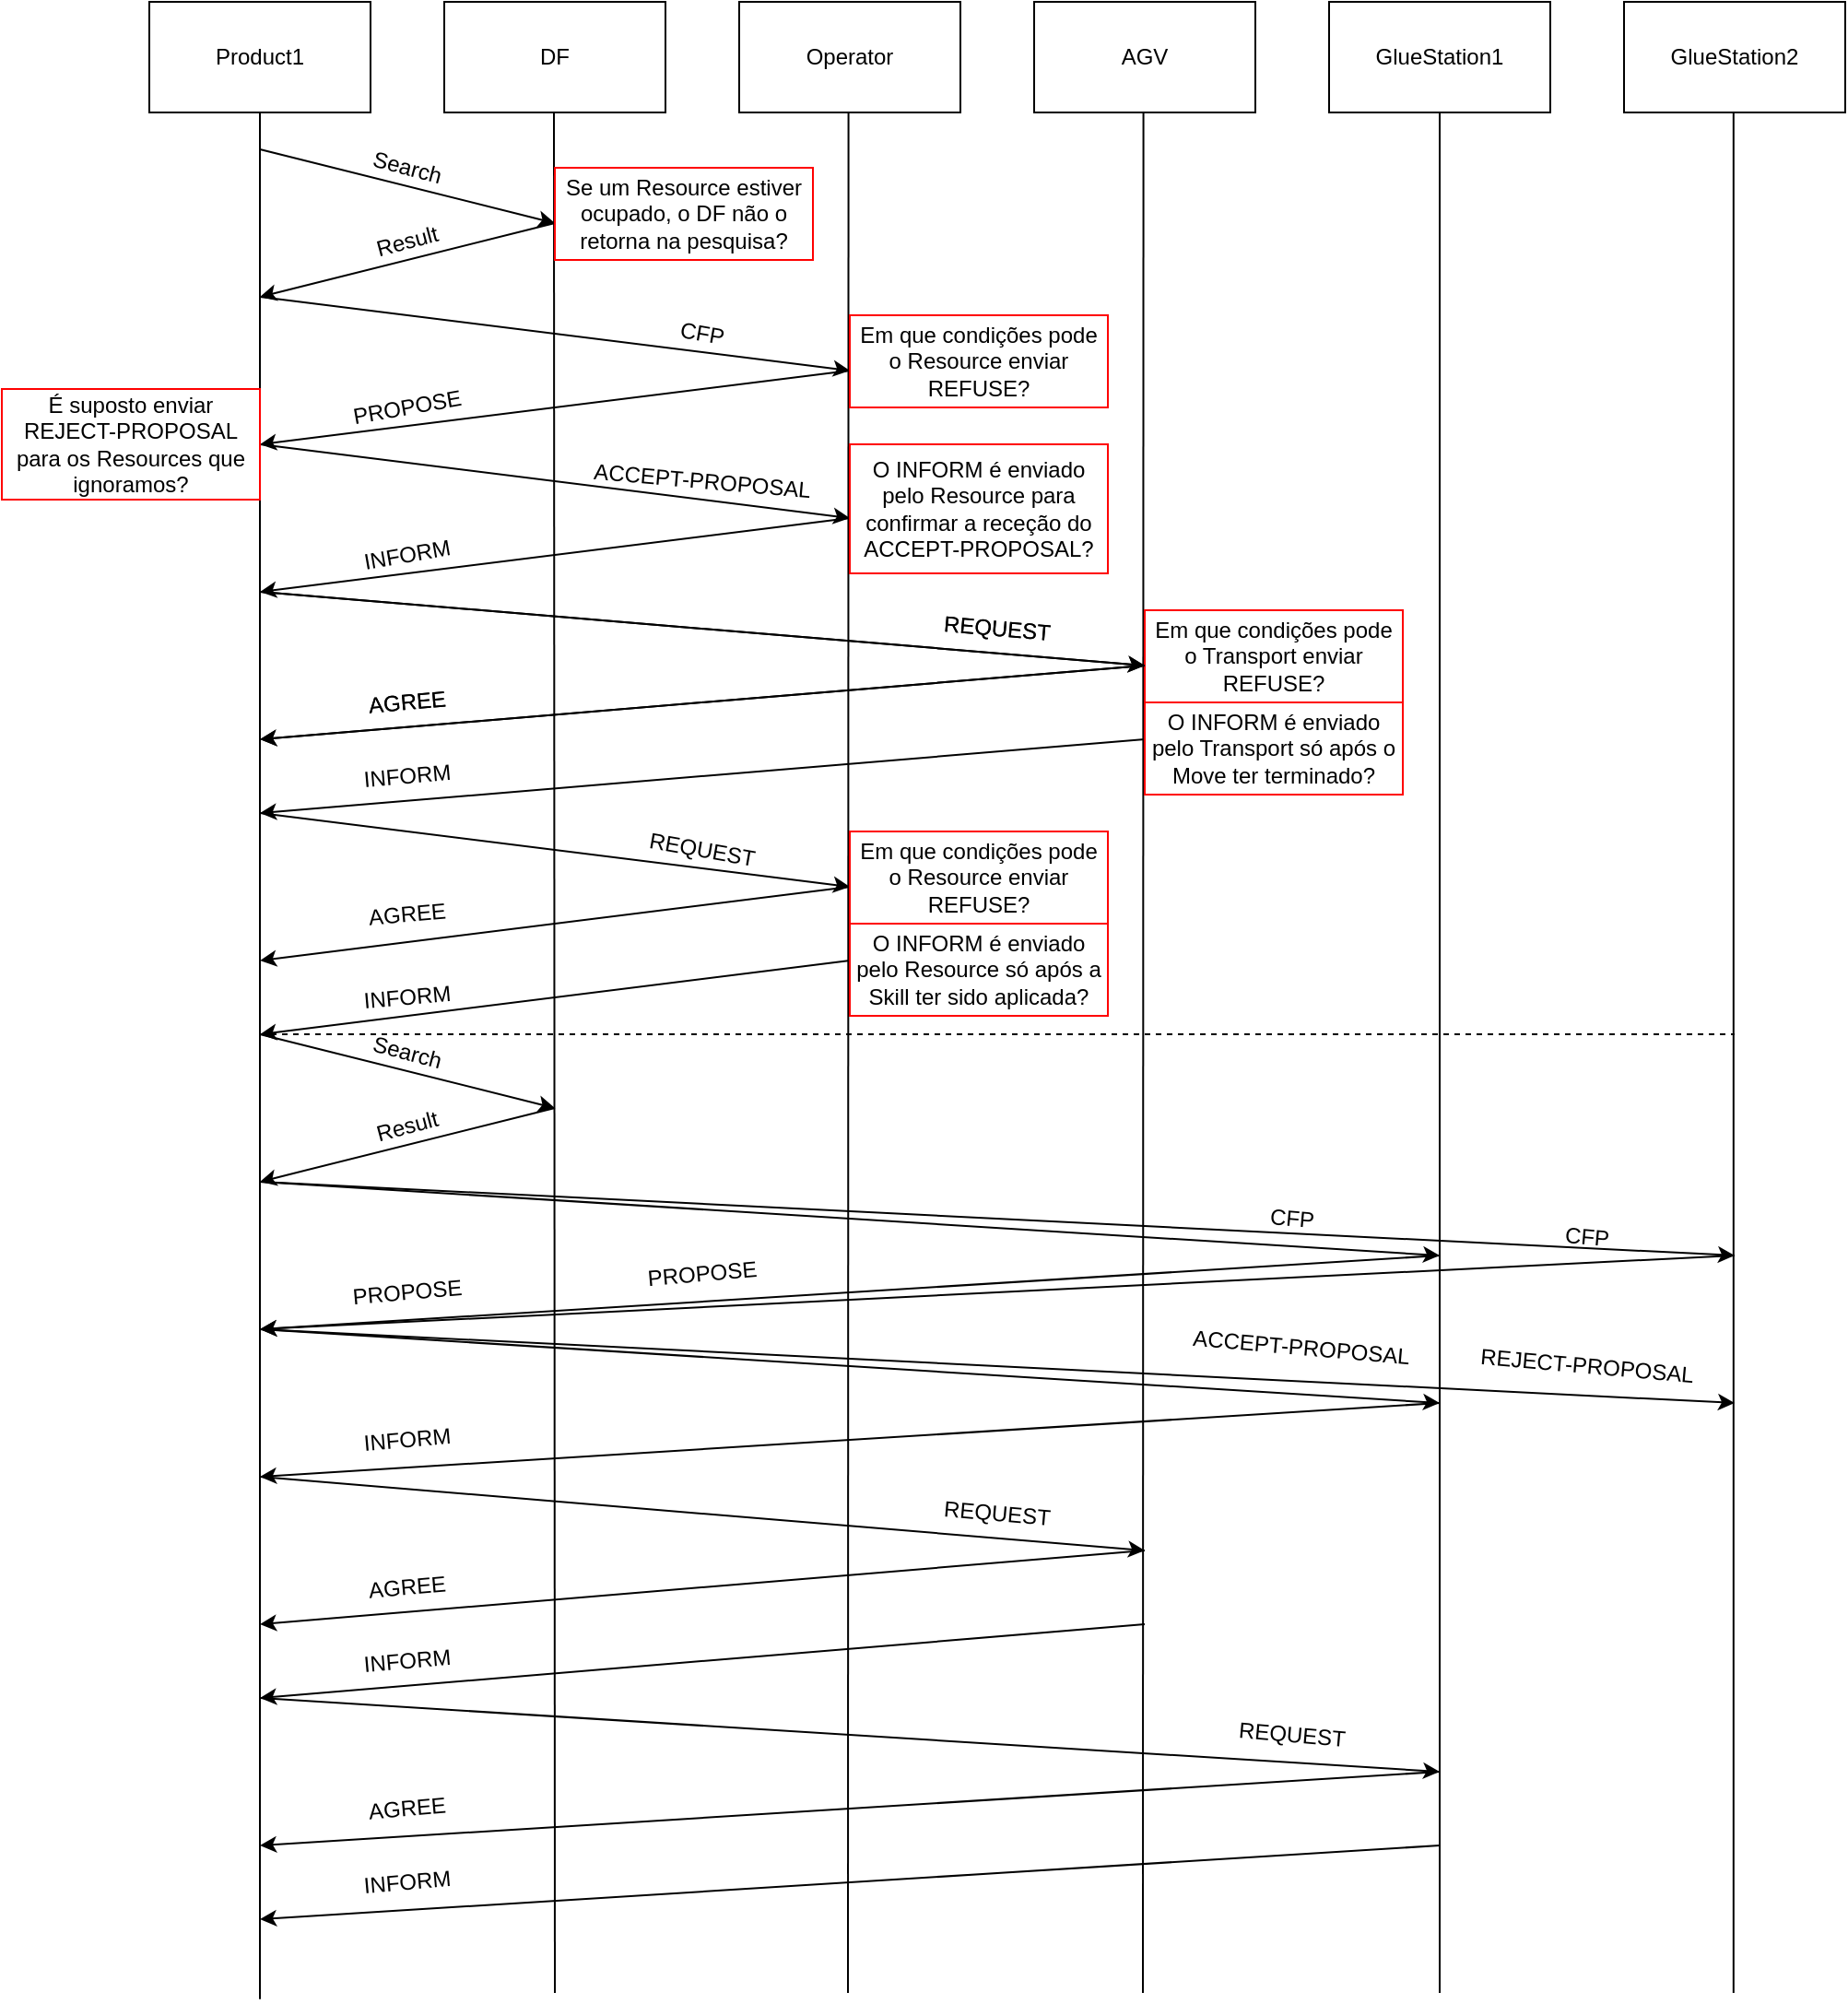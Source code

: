 <mxfile version="13.8.1" type="github"><diagram id="aI3A17wTQlT3lwaWobu4" name="Page-1"><mxGraphModel dx="2274" dy="708" grid="1" gridSize="10" guides="1" tooltips="1" connect="1" arrows="1" fold="1" page="1" pageScale="1" pageWidth="827" pageHeight="1169" math="0" shadow="0"><root><mxCell id="0"/><mxCell id="1" parent="0"/><mxCell id="AsT7COiHH09ociIXZ1Dn-1" value="Product1&lt;br&gt;" style="rounded=0;whiteSpace=wrap;html=1;" vertex="1" parent="1"><mxGeometry x="40" y="80" width="120" height="60" as="geometry"/></mxCell><mxCell id="AsT7COiHH09ociIXZ1Dn-2" value="Operator" style="rounded=0;whiteSpace=wrap;html=1;" vertex="1" parent="1"><mxGeometry x="360" y="80" width="120" height="60" as="geometry"/></mxCell><mxCell id="AsT7COiHH09ociIXZ1Dn-3" value="AGV" style="rounded=0;whiteSpace=wrap;html=1;" vertex="1" parent="1"><mxGeometry x="520" y="80" width="120" height="60" as="geometry"/></mxCell><mxCell id="AsT7COiHH09ociIXZ1Dn-4" value="DF" style="rounded=0;whiteSpace=wrap;html=1;" vertex="1" parent="1"><mxGeometry x="200" y="80" width="120" height="60" as="geometry"/></mxCell><mxCell id="AsT7COiHH09ociIXZ1Dn-5" value="" style="endArrow=none;html=1;entryX=0.5;entryY=1;entryDx=0;entryDy=0;" edge="1" parent="1" target="AsT7COiHH09ociIXZ1Dn-1"><mxGeometry width="50" height="50" relative="1" as="geometry"><mxPoint x="100" y="1163.333" as="sourcePoint"/><mxPoint x="430" y="350" as="targetPoint"/></mxGeometry></mxCell><mxCell id="AsT7COiHH09ociIXZ1Dn-9" value="" style="endArrow=none;html=1;entryX=0.5;entryY=1;entryDx=0;entryDy=0;" edge="1" parent="1"><mxGeometry width="50" height="50" relative="1" as="geometry"><mxPoint x="260" y="1160" as="sourcePoint"/><mxPoint x="259.5" y="140" as="targetPoint"/></mxGeometry></mxCell><mxCell id="AsT7COiHH09ociIXZ1Dn-10" value="" style="endArrow=none;html=1;entryX=0.5;entryY=1;entryDx=0;entryDy=0;" edge="1" parent="1"><mxGeometry width="50" height="50" relative="1" as="geometry"><mxPoint x="419" y="1160" as="sourcePoint"/><mxPoint x="419.29" y="140" as="targetPoint"/></mxGeometry></mxCell><mxCell id="AsT7COiHH09ociIXZ1Dn-11" value="" style="endArrow=none;html=1;entryX=0.5;entryY=1;entryDx=0;entryDy=0;" edge="1" parent="1"><mxGeometry width="50" height="50" relative="1" as="geometry"><mxPoint x="579" y="1160" as="sourcePoint"/><mxPoint x="579.29" y="140" as="targetPoint"/></mxGeometry></mxCell><mxCell id="AsT7COiHH09ociIXZ1Dn-12" value="" style="endArrow=classic;html=1;" edge="1" parent="1"><mxGeometry width="50" height="50" relative="1" as="geometry"><mxPoint x="100" y="160" as="sourcePoint"/><mxPoint x="260" y="200" as="targetPoint"/></mxGeometry></mxCell><mxCell id="AsT7COiHH09ociIXZ1Dn-13" value="" style="endArrow=classic;html=1;" edge="1" parent="1"><mxGeometry width="50" height="50" relative="1" as="geometry"><mxPoint x="260" y="200" as="sourcePoint"/><mxPoint x="100" y="240" as="targetPoint"/></mxGeometry></mxCell><mxCell id="AsT7COiHH09ociIXZ1Dn-14" value="" style="endArrow=classic;html=1;" edge="1" parent="1"><mxGeometry width="50" height="50" relative="1" as="geometry"><mxPoint x="100" y="240" as="sourcePoint"/><mxPoint x="420" y="280" as="targetPoint"/></mxGeometry></mxCell><mxCell id="AsT7COiHH09ociIXZ1Dn-15" value="" style="endArrow=classic;html=1;" edge="1" parent="1"><mxGeometry width="50" height="50" relative="1" as="geometry"><mxPoint x="420" y="280" as="sourcePoint"/><mxPoint x="100" y="320" as="targetPoint"/></mxGeometry></mxCell><mxCell id="AsT7COiHH09ociIXZ1Dn-16" value="" style="endArrow=classic;html=1;" edge="1" parent="1"><mxGeometry width="50" height="50" relative="1" as="geometry"><mxPoint x="100" y="320" as="sourcePoint"/><mxPoint x="420" y="360" as="targetPoint"/></mxGeometry></mxCell><mxCell id="AsT7COiHH09ociIXZ1Dn-17" value="" style="endArrow=classic;html=1;" edge="1" parent="1"><mxGeometry width="50" height="50" relative="1" as="geometry"><mxPoint x="420" y="360" as="sourcePoint"/><mxPoint x="100" y="400" as="targetPoint"/></mxGeometry></mxCell><mxCell id="AsT7COiHH09ociIXZ1Dn-18" value="Search" style="text;html=1;strokeColor=none;fillColor=none;align=center;verticalAlign=middle;whiteSpace=wrap;rounded=0;rotation=15;" vertex="1" parent="1"><mxGeometry x="160" y="160" width="40" height="20" as="geometry"/></mxCell><mxCell id="AsT7COiHH09ociIXZ1Dn-19" value="Result" style="text;html=1;strokeColor=none;fillColor=none;align=center;verticalAlign=middle;whiteSpace=wrap;rounded=0;rotation=-15;" vertex="1" parent="1"><mxGeometry x="160" y="200" width="40" height="20" as="geometry"/></mxCell><mxCell id="AsT7COiHH09ociIXZ1Dn-20" value="CFP" style="text;html=1;strokeColor=none;fillColor=none;align=center;verticalAlign=middle;whiteSpace=wrap;rounded=0;rotation=10;" vertex="1" parent="1"><mxGeometry x="320" y="250" width="40" height="20" as="geometry"/></mxCell><mxCell id="AsT7COiHH09ociIXZ1Dn-21" value="PROPOSE" style="text;html=1;strokeColor=none;fillColor=none;align=center;verticalAlign=middle;whiteSpace=wrap;rounded=0;rotation=-10;" vertex="1" parent="1"><mxGeometry x="160" y="290" width="40" height="20" as="geometry"/></mxCell><mxCell id="AsT7COiHH09ociIXZ1Dn-22" value="ACCEPT-PROPOSAL" style="text;html=1;strokeColor=none;fillColor=none;align=center;verticalAlign=middle;whiteSpace=wrap;rounded=0;rotation=5;" vertex="1" parent="1"><mxGeometry x="275" y="330" width="130" height="20" as="geometry"/></mxCell><mxCell id="AsT7COiHH09ociIXZ1Dn-23" value="INFORM" style="text;html=1;strokeColor=none;fillColor=none;align=center;verticalAlign=middle;whiteSpace=wrap;rounded=0;rotation=-10;" vertex="1" parent="1"><mxGeometry x="160" y="370" width="40" height="20" as="geometry"/></mxCell><mxCell id="AsT7COiHH09ociIXZ1Dn-24" value="" style="endArrow=classic;html=1;" edge="1" parent="1"><mxGeometry width="50" height="50" relative="1" as="geometry"><mxPoint x="100" y="400" as="sourcePoint"/><mxPoint x="580" y="440" as="targetPoint"/></mxGeometry></mxCell><mxCell id="AsT7COiHH09ociIXZ1Dn-25" value="" style="endArrow=classic;html=1;" edge="1" parent="1"><mxGeometry width="50" height="50" relative="1" as="geometry"><mxPoint x="580" y="440" as="sourcePoint"/><mxPoint x="100" y="480" as="targetPoint"/></mxGeometry></mxCell><mxCell id="AsT7COiHH09ociIXZ1Dn-26" value="" style="endArrow=classic;html=1;" edge="1" parent="1"><mxGeometry width="50" height="50" relative="1" as="geometry"><mxPoint x="580" y="480" as="sourcePoint"/><mxPoint x="100" y="520" as="targetPoint"/></mxGeometry></mxCell><mxCell id="AsT7COiHH09ociIXZ1Dn-27" value="REQUEST" style="text;html=1;strokeColor=none;fillColor=none;align=center;verticalAlign=middle;whiteSpace=wrap;rounded=0;rotation=5;" vertex="1" parent="1"><mxGeometry x="470" y="410" width="60" height="20" as="geometry"/></mxCell><mxCell id="AsT7COiHH09ociIXZ1Dn-29" value="AGREE" style="text;html=1;strokeColor=none;fillColor=none;align=center;verticalAlign=middle;whiteSpace=wrap;rounded=0;rotation=-5;" vertex="1" parent="1"><mxGeometry x="160" y="450" width="40" height="20" as="geometry"/></mxCell><mxCell id="AsT7COiHH09ociIXZ1Dn-30" value="Se um Resource estiver ocupado, o DF não o retorna na pesquisa?" style="text;html=1;align=center;verticalAlign=middle;whiteSpace=wrap;rounded=0;strokeColor=#FF0000;" vertex="1" parent="1"><mxGeometry x="260" y="170" width="140" height="50" as="geometry"/></mxCell><mxCell id="AsT7COiHH09ociIXZ1Dn-31" value="Em que condições pode o Resource enviar REFUSE?" style="text;html=1;fillColor=none;align=center;verticalAlign=middle;whiteSpace=wrap;rounded=0;strokeColor=#FF0000;" vertex="1" parent="1"><mxGeometry x="420" y="250" width="140" height="50" as="geometry"/></mxCell><mxCell id="AsT7COiHH09ociIXZ1Dn-32" value="É suposto enviar REJECT-PROPOSAL para os Resources que ignoramos?" style="text;html=1;fillColor=none;align=center;verticalAlign=middle;whiteSpace=wrap;rounded=0;strokeColor=#FF0000;" vertex="1" parent="1"><mxGeometry x="-40" y="290" width="140" height="60" as="geometry"/></mxCell><mxCell id="AsT7COiHH09ociIXZ1Dn-33" value="O INFORM é enviado pelo Resource para confirmar a receção do ACCEPT-PROPOSAL?" style="text;html=1;fillColor=none;align=center;verticalAlign=middle;whiteSpace=wrap;rounded=0;strokeColor=#FF0000;" vertex="1" parent="1"><mxGeometry x="420" y="320" width="140" height="70" as="geometry"/></mxCell><mxCell id="AsT7COiHH09ociIXZ1Dn-35" value="O INFORM é enviado pelo Transport só após o Move ter terminado?" style="text;html=1;fillColor=none;align=center;verticalAlign=middle;whiteSpace=wrap;rounded=0;strokeColor=#FF0000;" vertex="1" parent="1"><mxGeometry x="580" y="460" width="140" height="50" as="geometry"/></mxCell><mxCell id="AsT7COiHH09ociIXZ1Dn-36" value="INFORM" style="text;html=1;strokeColor=none;fillColor=none;align=center;verticalAlign=middle;whiteSpace=wrap;rounded=0;rotation=-5;" vertex="1" parent="1"><mxGeometry x="155" y="490" width="50" height="20" as="geometry"/></mxCell><mxCell id="AsT7COiHH09ociIXZ1Dn-38" value="" style="endArrow=classic;html=1;" edge="1" parent="1"><mxGeometry width="50" height="50" relative="1" as="geometry"><mxPoint x="100" y="520" as="sourcePoint"/><mxPoint x="420" y="560" as="targetPoint"/></mxGeometry></mxCell><mxCell id="AsT7COiHH09ociIXZ1Dn-39" value="" style="endArrow=classic;html=1;" edge="1" parent="1"><mxGeometry width="50" height="50" relative="1" as="geometry"><mxPoint x="420" y="560" as="sourcePoint"/><mxPoint x="100" y="600" as="targetPoint"/></mxGeometry></mxCell><mxCell id="AsT7COiHH09ociIXZ1Dn-40" value="Em que condições pode o Transport enviar REFUSE?" style="text;html=1;fillColor=none;align=center;verticalAlign=middle;whiteSpace=wrap;rounded=0;strokeColor=#FF0000;" vertex="1" parent="1"><mxGeometry x="580" y="410" width="140" height="50" as="geometry"/></mxCell><mxCell id="AsT7COiHH09ociIXZ1Dn-41" value="" style="endArrow=classic;html=1;" edge="1" parent="1"><mxGeometry width="50" height="50" relative="1" as="geometry"><mxPoint x="420" y="600" as="sourcePoint"/><mxPoint x="100" y="640" as="targetPoint"/></mxGeometry></mxCell><mxCell id="AsT7COiHH09ociIXZ1Dn-42" value="REQUEST" style="text;html=1;strokeColor=none;fillColor=none;align=center;verticalAlign=middle;whiteSpace=wrap;rounded=0;rotation=10;" vertex="1" parent="1"><mxGeometry x="320" y="530" width="40" height="20" as="geometry"/></mxCell><mxCell id="AsT7COiHH09ociIXZ1Dn-43" value="AGREE" style="text;html=1;strokeColor=none;fillColor=none;align=center;verticalAlign=middle;whiteSpace=wrap;rounded=0;rotation=-5;" vertex="1" parent="1"><mxGeometry x="160" y="565" width="40" height="20" as="geometry"/></mxCell><mxCell id="AsT7COiHH09ociIXZ1Dn-44" value="Em que condições pode o Resource enviar REFUSE?" style="text;html=1;fillColor=none;align=center;verticalAlign=middle;whiteSpace=wrap;rounded=0;strokeColor=#FF0000;" vertex="1" parent="1"><mxGeometry x="420" y="530" width="140" height="50" as="geometry"/></mxCell><mxCell id="AsT7COiHH09ociIXZ1Dn-45" value="INFORM" style="text;html=1;strokeColor=none;fillColor=none;align=center;verticalAlign=middle;whiteSpace=wrap;rounded=0;rotation=-5;" vertex="1" parent="1"><mxGeometry x="160" y="610" width="40" height="20" as="geometry"/></mxCell><mxCell id="AsT7COiHH09ociIXZ1Dn-46" value="O INFORM é enviado pelo Resource só após a Skill ter sido aplicada?" style="text;html=1;fillColor=none;align=center;verticalAlign=middle;whiteSpace=wrap;rounded=0;strokeColor=#FF0000;" vertex="1" parent="1"><mxGeometry x="420" y="580" width="140" height="50" as="geometry"/></mxCell><mxCell id="AsT7COiHH09ociIXZ1Dn-47" value="" style="endArrow=classic;html=1;" edge="1" parent="1"><mxGeometry width="50" height="50" relative="1" as="geometry"><mxPoint x="100" y="640" as="sourcePoint"/><mxPoint x="260" y="680" as="targetPoint"/></mxGeometry></mxCell><mxCell id="AsT7COiHH09ociIXZ1Dn-48" value="" style="endArrow=classic;html=1;" edge="1" parent="1"><mxGeometry width="50" height="50" relative="1" as="geometry"><mxPoint x="260" y="680" as="sourcePoint"/><mxPoint x="100" y="720" as="targetPoint"/></mxGeometry></mxCell><mxCell id="AsT7COiHH09ociIXZ1Dn-49" value="Search" style="text;html=1;strokeColor=none;fillColor=none;align=center;verticalAlign=middle;whiteSpace=wrap;rounded=0;rotation=15;" vertex="1" parent="1"><mxGeometry x="160" y="640" width="40" height="20" as="geometry"/></mxCell><mxCell id="AsT7COiHH09ociIXZ1Dn-50" value="Result" style="text;html=1;strokeColor=none;fillColor=none;align=center;verticalAlign=middle;whiteSpace=wrap;rounded=0;rotation=-15;" vertex="1" parent="1"><mxGeometry x="160" y="680" width="40" height="20" as="geometry"/></mxCell><mxCell id="AsT7COiHH09ociIXZ1Dn-53" value="" style="endArrow=none;dashed=1;html=1;" edge="1" parent="1"><mxGeometry width="50" height="50" relative="1" as="geometry"><mxPoint x="100" y="640" as="sourcePoint"/><mxPoint x="900" y="640" as="targetPoint"/></mxGeometry></mxCell><mxCell id="AsT7COiHH09ociIXZ1Dn-54" value="GlueStation1" style="rounded=0;whiteSpace=wrap;html=1;" vertex="1" parent="1"><mxGeometry x="680" y="80" width="120" height="60" as="geometry"/></mxCell><mxCell id="AsT7COiHH09ociIXZ1Dn-55" value="GlueStation2" style="rounded=0;whiteSpace=wrap;html=1;" vertex="1" parent="1"><mxGeometry x="840" y="80" width="120" height="60" as="geometry"/></mxCell><mxCell id="AsT7COiHH09ociIXZ1Dn-56" value="" style="endArrow=none;html=1;entryX=0.5;entryY=1;entryDx=0;entryDy=0;" edge="1" parent="1" target="AsT7COiHH09ociIXZ1Dn-54"><mxGeometry width="50" height="50" relative="1" as="geometry"><mxPoint x="740" y="1160" as="sourcePoint"/><mxPoint x="740" y="310" as="targetPoint"/></mxGeometry></mxCell><mxCell id="AsT7COiHH09ociIXZ1Dn-57" value="" style="endArrow=none;html=1;entryX=0.5;entryY=1;entryDx=0;entryDy=0;" edge="1" parent="1"><mxGeometry width="50" height="50" relative="1" as="geometry"><mxPoint x="899.41" y="1160" as="sourcePoint"/><mxPoint x="899.41" y="140" as="targetPoint"/></mxGeometry></mxCell><mxCell id="AsT7COiHH09ociIXZ1Dn-58" value="" style="endArrow=classic;html=1;" edge="1" parent="1"><mxGeometry width="50" height="50" relative="1" as="geometry"><mxPoint x="100" y="720" as="sourcePoint"/><mxPoint x="740" y="760" as="targetPoint"/></mxGeometry></mxCell><mxCell id="AsT7COiHH09ociIXZ1Dn-59" value="" style="endArrow=classic;html=1;" edge="1" parent="1"><mxGeometry width="50" height="50" relative="1" as="geometry"><mxPoint x="100" y="720" as="sourcePoint"/><mxPoint x="900" y="760" as="targetPoint"/></mxGeometry></mxCell><mxCell id="AsT7COiHH09ociIXZ1Dn-63" value="" style="endArrow=classic;html=1;" edge="1" parent="1"><mxGeometry width="50" height="50" relative="1" as="geometry"><mxPoint x="740" y="760" as="sourcePoint"/><mxPoint x="100" y="800" as="targetPoint"/></mxGeometry></mxCell><mxCell id="AsT7COiHH09ociIXZ1Dn-64" value="" style="endArrow=classic;html=1;" edge="1" parent="1"><mxGeometry width="50" height="50" relative="1" as="geometry"><mxPoint x="900" y="760" as="sourcePoint"/><mxPoint x="100" y="800" as="targetPoint"/></mxGeometry></mxCell><mxCell id="AsT7COiHH09ociIXZ1Dn-65" value="" style="endArrow=classic;html=1;" edge="1" parent="1"><mxGeometry width="50" height="50" relative="1" as="geometry"><mxPoint x="100" y="800" as="sourcePoint"/><mxPoint x="740" y="840" as="targetPoint"/></mxGeometry></mxCell><mxCell id="AsT7COiHH09ociIXZ1Dn-66" value="" style="endArrow=classic;html=1;" edge="1" parent="1"><mxGeometry width="50" height="50" relative="1" as="geometry"><mxPoint x="100" y="800" as="sourcePoint"/><mxPoint x="900" y="840" as="targetPoint"/></mxGeometry></mxCell><mxCell id="AsT7COiHH09ociIXZ1Dn-67" value="" style="endArrow=classic;html=1;" edge="1" parent="1"><mxGeometry width="50" height="50" relative="1" as="geometry"><mxPoint x="740" y="840" as="sourcePoint"/><mxPoint x="100" y="880" as="targetPoint"/></mxGeometry></mxCell><mxCell id="AsT7COiHH09ociIXZ1Dn-68" value="" style="endArrow=classic;html=1;" edge="1" parent="1"><mxGeometry width="50" height="50" relative="1" as="geometry"><mxPoint x="100" y="400" as="sourcePoint"/><mxPoint x="580.0" y="440" as="targetPoint"/></mxGeometry></mxCell><mxCell id="AsT7COiHH09ociIXZ1Dn-69" value="REQUEST" style="text;html=1;strokeColor=none;fillColor=none;align=center;verticalAlign=middle;whiteSpace=wrap;rounded=0;rotation=5;" vertex="1" parent="1"><mxGeometry x="470" y="410" width="60" height="20" as="geometry"/></mxCell><mxCell id="AsT7COiHH09ociIXZ1Dn-70" value="" style="endArrow=classic;html=1;" edge="1" parent="1"><mxGeometry width="50" height="50" relative="1" as="geometry"><mxPoint x="580.0" y="440" as="sourcePoint"/><mxPoint x="100" y="480" as="targetPoint"/></mxGeometry></mxCell><mxCell id="AsT7COiHH09ociIXZ1Dn-71" value="AGREE" style="text;html=1;strokeColor=none;fillColor=none;align=center;verticalAlign=middle;whiteSpace=wrap;rounded=0;rotation=-5;" vertex="1" parent="1"><mxGeometry x="160" y="450" width="40" height="20" as="geometry"/></mxCell><mxCell id="AsT7COiHH09ociIXZ1Dn-72" value="" style="endArrow=classic;html=1;" edge="1" parent="1"><mxGeometry width="50" height="50" relative="1" as="geometry"><mxPoint x="580.0" y="960" as="sourcePoint"/><mxPoint x="100" y="1000" as="targetPoint"/></mxGeometry></mxCell><mxCell id="AsT7COiHH09ociIXZ1Dn-73" value="INFORM" style="text;html=1;strokeColor=none;fillColor=none;align=center;verticalAlign=middle;whiteSpace=wrap;rounded=0;rotation=-5;" vertex="1" parent="1"><mxGeometry x="155" y="970" width="50" height="20" as="geometry"/></mxCell><mxCell id="AsT7COiHH09ociIXZ1Dn-74" value="" style="endArrow=classic;html=1;" edge="1" parent="1"><mxGeometry width="50" height="50" relative="1" as="geometry"><mxPoint x="100" y="880" as="sourcePoint"/><mxPoint x="580.0" y="920" as="targetPoint"/></mxGeometry></mxCell><mxCell id="AsT7COiHH09ociIXZ1Dn-75" value="REQUEST" style="text;html=1;strokeColor=none;fillColor=none;align=center;verticalAlign=middle;whiteSpace=wrap;rounded=0;rotation=5;" vertex="1" parent="1"><mxGeometry x="470" y="890" width="60" height="20" as="geometry"/></mxCell><mxCell id="AsT7COiHH09ociIXZ1Dn-76" value="" style="endArrow=classic;html=1;" edge="1" parent="1"><mxGeometry width="50" height="50" relative="1" as="geometry"><mxPoint x="580.0" y="920" as="sourcePoint"/><mxPoint x="100" y="960" as="targetPoint"/></mxGeometry></mxCell><mxCell id="AsT7COiHH09ociIXZ1Dn-77" value="AGREE" style="text;html=1;strokeColor=none;fillColor=none;align=center;verticalAlign=middle;whiteSpace=wrap;rounded=0;rotation=-5;" vertex="1" parent="1"><mxGeometry x="160" y="930" width="40" height="20" as="geometry"/></mxCell><mxCell id="AsT7COiHH09ociIXZ1Dn-78" value="" style="endArrow=classic;html=1;" edge="1" parent="1"><mxGeometry width="50" height="50" relative="1" as="geometry"><mxPoint x="100" y="1000" as="sourcePoint"/><mxPoint x="740" y="1040" as="targetPoint"/></mxGeometry></mxCell><mxCell id="AsT7COiHH09ociIXZ1Dn-80" value="" style="endArrow=classic;html=1;" edge="1" parent="1"><mxGeometry width="50" height="50" relative="1" as="geometry"><mxPoint x="740" y="1040" as="sourcePoint"/><mxPoint x="100" y="1080" as="targetPoint"/></mxGeometry></mxCell><mxCell id="AsT7COiHH09ociIXZ1Dn-81" value="" style="endArrow=classic;html=1;" edge="1" parent="1"><mxGeometry width="50" height="50" relative="1" as="geometry"><mxPoint x="740" y="1080" as="sourcePoint"/><mxPoint x="100" y="1120" as="targetPoint"/></mxGeometry></mxCell><mxCell id="AsT7COiHH09ociIXZ1Dn-82" value="CFP" style="text;html=1;strokeColor=none;fillColor=none;align=center;verticalAlign=middle;whiteSpace=wrap;rounded=0;rotation=5;" vertex="1" parent="1"><mxGeometry x="640" y="730" width="40" height="20" as="geometry"/></mxCell><mxCell id="AsT7COiHH09ociIXZ1Dn-83" value="CFP" style="text;html=1;strokeColor=none;fillColor=none;align=center;verticalAlign=middle;whiteSpace=wrap;rounded=0;rotation=5;" vertex="1" parent="1"><mxGeometry x="800" y="740" width="40" height="20" as="geometry"/></mxCell><mxCell id="AsT7COiHH09ociIXZ1Dn-84" value="PROPOSE" style="text;html=1;strokeColor=none;fillColor=none;align=center;verticalAlign=middle;whiteSpace=wrap;rounded=0;rotation=-5;" vertex="1" parent="1"><mxGeometry x="160" y="770" width="40" height="20" as="geometry"/></mxCell><mxCell id="AsT7COiHH09ociIXZ1Dn-85" value="PROPOSE" style="text;html=1;strokeColor=none;fillColor=none;align=center;verticalAlign=middle;whiteSpace=wrap;rounded=0;rotation=-5;" vertex="1" parent="1"><mxGeometry x="320" y="760" width="40" height="20" as="geometry"/></mxCell><mxCell id="AsT7COiHH09ociIXZ1Dn-86" value="ACCEPT-PROPOSAL" style="text;html=1;strokeColor=none;fillColor=none;align=center;verticalAlign=middle;whiteSpace=wrap;rounded=0;rotation=5;" vertex="1" parent="1"><mxGeometry x="600" y="800" width="130" height="20" as="geometry"/></mxCell><mxCell id="AsT7COiHH09ociIXZ1Dn-87" value="REJECT-PROPOSAL" style="text;html=1;strokeColor=none;fillColor=none;align=center;verticalAlign=middle;whiteSpace=wrap;rounded=0;rotation=5;" vertex="1" parent="1"><mxGeometry x="755" y="810" width="130" height="20" as="geometry"/></mxCell><mxCell id="AsT7COiHH09ociIXZ1Dn-88" value="INFORM" style="text;html=1;strokeColor=none;fillColor=none;align=center;verticalAlign=middle;whiteSpace=wrap;rounded=0;rotation=-5;" vertex="1" parent="1"><mxGeometry x="160" y="850" width="40" height="20" as="geometry"/></mxCell><mxCell id="AsT7COiHH09ociIXZ1Dn-89" value="REQUEST" style="text;html=1;strokeColor=none;fillColor=none;align=center;verticalAlign=middle;whiteSpace=wrap;rounded=0;rotation=5;" vertex="1" parent="1"><mxGeometry x="630" y="1010" width="60" height="20" as="geometry"/></mxCell><mxCell id="AsT7COiHH09ociIXZ1Dn-90" value="AGREE" style="text;html=1;strokeColor=none;fillColor=none;align=center;verticalAlign=middle;whiteSpace=wrap;rounded=0;rotation=-5;" vertex="1" parent="1"><mxGeometry x="160" y="1050" width="40" height="20" as="geometry"/></mxCell><mxCell id="AsT7COiHH09ociIXZ1Dn-91" value="INFORM" style="text;html=1;strokeColor=none;fillColor=none;align=center;verticalAlign=middle;whiteSpace=wrap;rounded=0;rotation=-5;" vertex="1" parent="1"><mxGeometry x="155" y="1090" width="50" height="20" as="geometry"/></mxCell></root></mxGraphModel></diagram></mxfile>